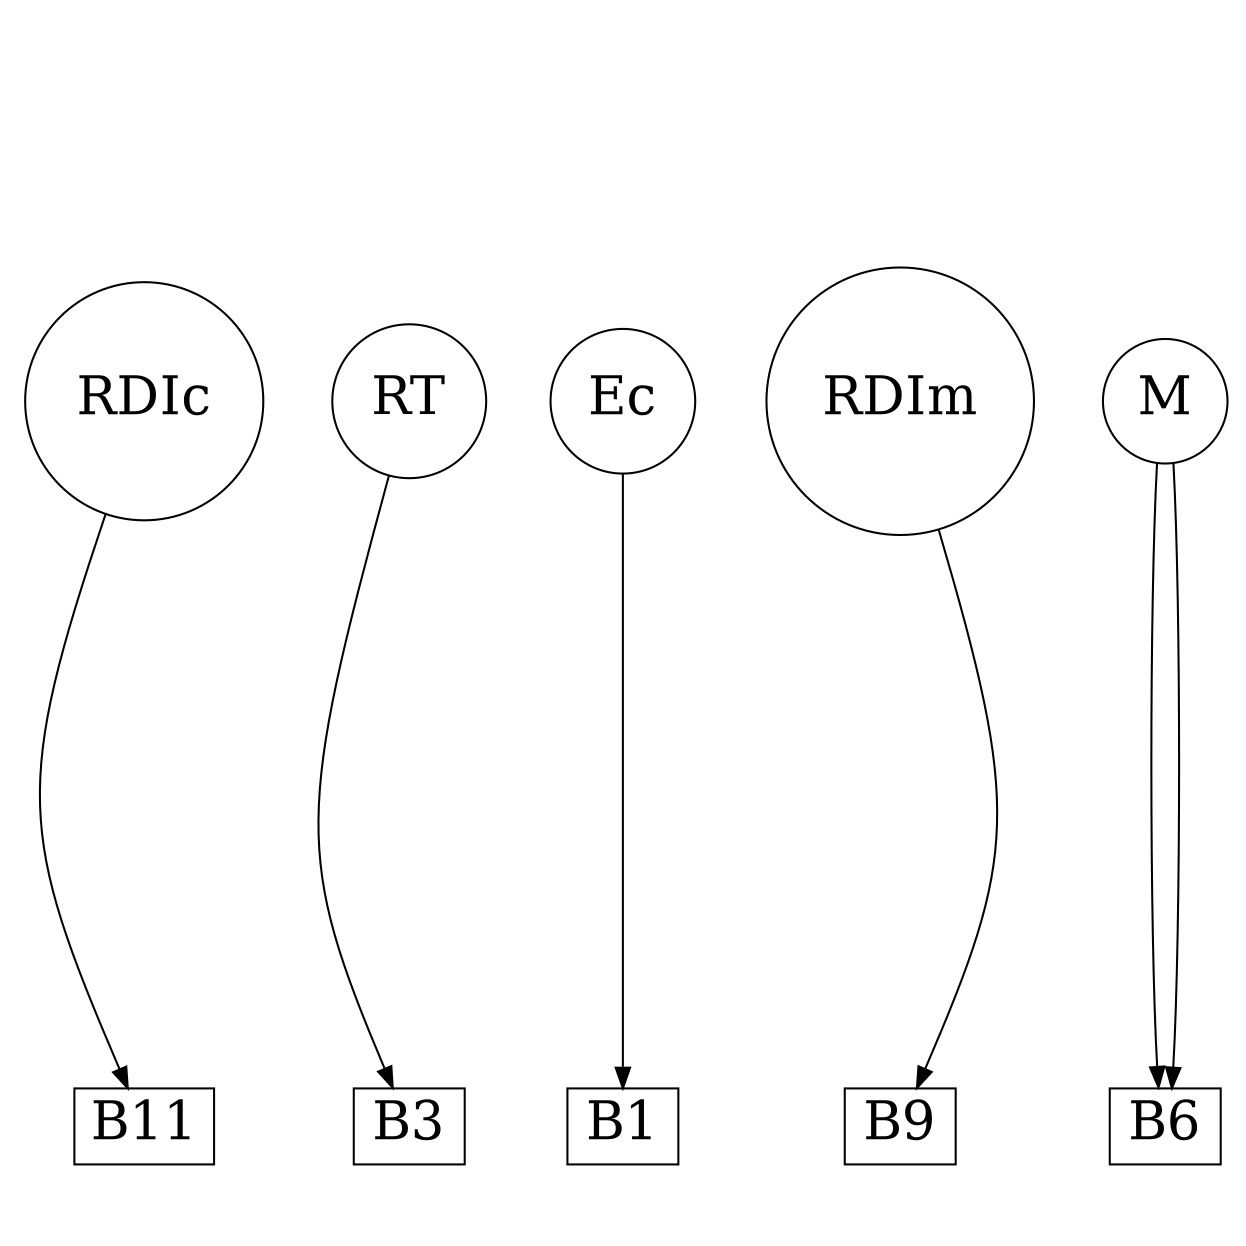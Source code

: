 strict digraph G {
remincross="true";
ratio="fill";
splines="curved";
overlap="true";
size="8.3,8.3";
RDIc [shape="circle", fontsize=26, pos="400.0,0.0!"];
RT [shape="circle", fontsize=26, pos="80.0,240.0!"];
Ec [shape="circle", fontsize=26, pos="-40.0,320.0!"];
RDIm [shape="circle", fontsize=26, pos="300.0,80.0!"];
B11 [shape="box", fontsize=26, pos="420.0,80.0!"];
M [shape="circle", fontsize=26, pos="260.0,360.0!"];
B6 [shape="box", fontsize=26, pos="260.0,240.0!"];
B3 [shape="box", fontsize=26, pos="200.0,280.0!"];
B1 [shape="box", fontsize=26, pos="-40.0,200.0!"];
B9 [shape="box", fontsize=26, pos="320.0,160.0!"];
RT -> B3;
B6 -> M;
RDIm -> B9;
Ec -> B1;
RDIc -> B11;
M -> B6;
}
